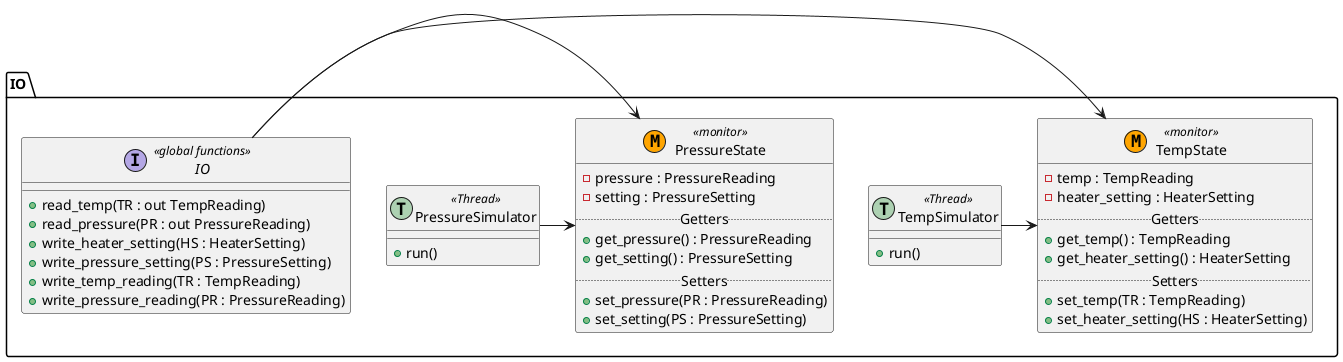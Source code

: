 @startuml

package "IO" {
interface IO << global functions >> {
    +read_temp(TR : out TempReading)
    +read_pressure(PR : out PressureReading)
    +write_heater_setting(HS : HeaterSetting)
    +write_pressure_setting(PS : PressureSetting)
    +write_temp_reading(TR : TempReading)
    +write_pressure_reading(PR : PressureReading)
}

together {
class TempState << (M,orange) monitor >> {
    -temp : TempReading
    -heater_setting : HeaterSetting
    .. Getters ..
    +get_temp() : TempReading
    +get_heater_setting() : HeaterSetting
    .. Setters ..
    +set_temp(TR : TempReading)
    +set_heater_setting(HS : HeaterSetting)
}

class TempSimulator << (T,#ADD1B2) Thread >> {
    +run()
}
}

together {
class PressureState << (M,orange) monitor >> {
    -pressure : PressureReading
    -setting : PressureSetting
    .. Getters ..
    +get_pressure() : PressureReading
    +get_setting() : PressureSetting
    .. Setters ..
    +set_pressure(PR : PressureReading)
    +set_setting(PS : PressureSetting)
}

class PressureSimulator << (T,#ADD1B2) Thread >> {
    +run()
}
}

TempSimulator -> TempState
IO -> TempState

PressureSimulator -> PressureState
IO -> PressureState
}

@enduml
